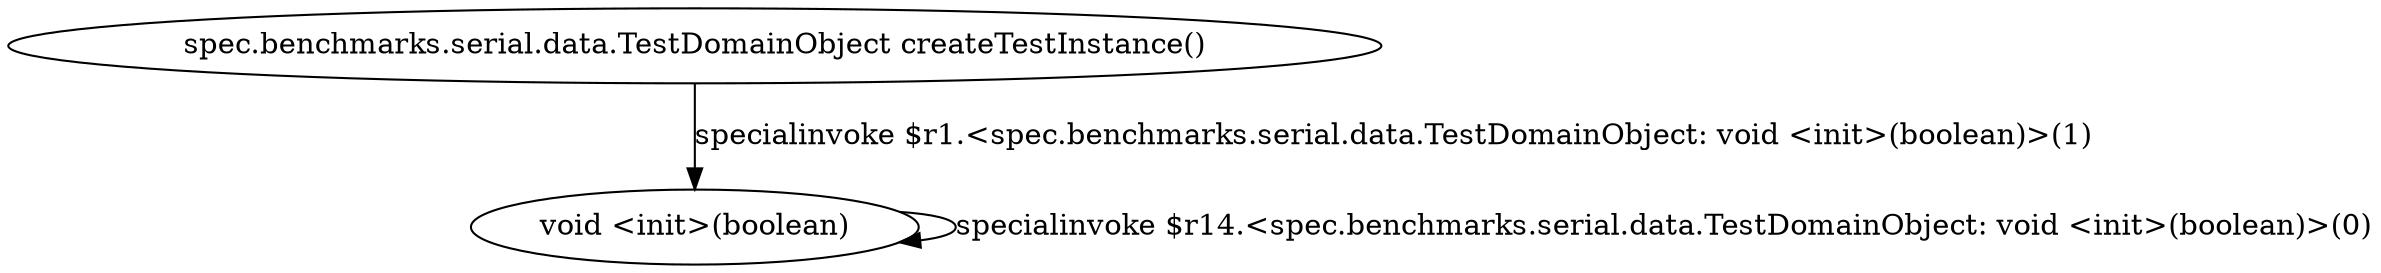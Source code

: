 digraph g {
1[label="void <init>(boolean)"]
0[label="spec.benchmarks.serial.data.TestDomainObject createTestInstance()"]
0->1[label="specialinvoke $r1.<spec.benchmarks.serial.data.TestDomainObject: void <init>(boolean)>(1)"]
1->1[label="specialinvoke $r14.<spec.benchmarks.serial.data.TestDomainObject: void <init>(boolean)>(0)"]
}